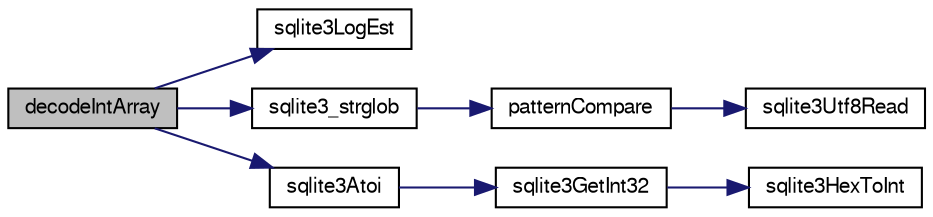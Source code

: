digraph "decodeIntArray"
{
  edge [fontname="FreeSans",fontsize="10",labelfontname="FreeSans",labelfontsize="10"];
  node [fontname="FreeSans",fontsize="10",shape=record];
  rankdir="LR";
  Node85465 [label="decodeIntArray",height=0.2,width=0.4,color="black", fillcolor="grey75", style="filled", fontcolor="black"];
  Node85465 -> Node85466 [color="midnightblue",fontsize="10",style="solid",fontname="FreeSans"];
  Node85466 [label="sqlite3LogEst",height=0.2,width=0.4,color="black", fillcolor="white", style="filled",URL="$sqlite3_8c.html#a14c7d015bfd3d4a869739b9e6139c84f"];
  Node85465 -> Node85467 [color="midnightblue",fontsize="10",style="solid",fontname="FreeSans"];
  Node85467 [label="sqlite3_strglob",height=0.2,width=0.4,color="black", fillcolor="white", style="filled",URL="$sqlite3_8c.html#a15e4bdff3e3cd06c68de326d03f4aa37"];
  Node85467 -> Node85468 [color="midnightblue",fontsize="10",style="solid",fontname="FreeSans"];
  Node85468 [label="patternCompare",height=0.2,width=0.4,color="black", fillcolor="white", style="filled",URL="$sqlite3_8c.html#aefc4c0df27b623bc367525cd7f5b0eb0"];
  Node85468 -> Node85469 [color="midnightblue",fontsize="10",style="solid",fontname="FreeSans"];
  Node85469 [label="sqlite3Utf8Read",height=0.2,width=0.4,color="black", fillcolor="white", style="filled",URL="$sqlite3_8c.html#ae25f70650fcf02236868220f5ebd2d79"];
  Node85465 -> Node85470 [color="midnightblue",fontsize="10",style="solid",fontname="FreeSans"];
  Node85470 [label="sqlite3Atoi",height=0.2,width=0.4,color="black", fillcolor="white", style="filled",URL="$sqlite3_8c.html#a567fec0d8e10559f0f901f485158a9ad"];
  Node85470 -> Node85471 [color="midnightblue",fontsize="10",style="solid",fontname="FreeSans"];
  Node85471 [label="sqlite3GetInt32",height=0.2,width=0.4,color="black", fillcolor="white", style="filled",URL="$sqlite3_8c.html#a5f876209b4343549fc9224cd11c70928"];
  Node85471 -> Node85472 [color="midnightblue",fontsize="10",style="solid",fontname="FreeSans"];
  Node85472 [label="sqlite3HexToInt",height=0.2,width=0.4,color="black", fillcolor="white", style="filled",URL="$sqlite3_8c.html#ae3802c77b18399c03c8c9f973ff47239"];
}
